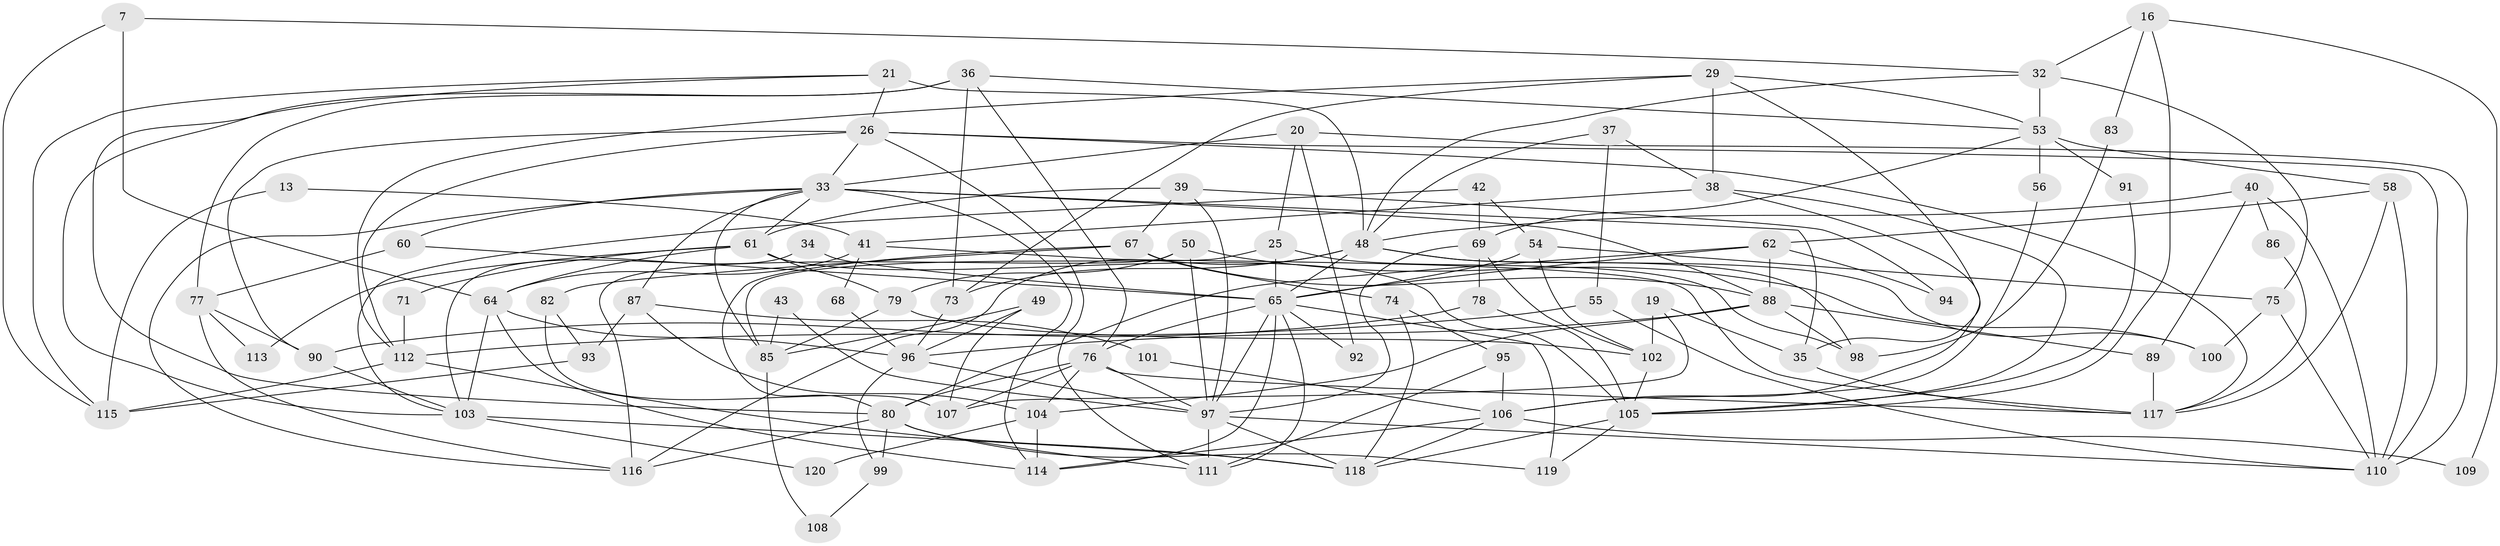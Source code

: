 // original degree distribution, {3: 0.24166666666666667, 2: 0.18333333333333332, 5: 0.18333333333333332, 6: 0.08333333333333333, 4: 0.23333333333333334, 9: 0.008333333333333333, 8: 0.016666666666666666, 7: 0.05}
// Generated by graph-tools (version 1.1) at 2025/53/03/04/25 21:53:46]
// undirected, 84 vertices, 187 edges
graph export_dot {
graph [start="1"]
  node [color=gray90,style=filled];
  7;
  13;
  16;
  19;
  20;
  21;
  25;
  26;
  29;
  32;
  33 [super="+11+9"];
  34;
  35 [super="+8"];
  36;
  37;
  38;
  39;
  40;
  41;
  42;
  43;
  48 [super="+15+46"];
  49;
  50;
  53;
  54 [super="+10"];
  55;
  56;
  58;
  60 [super="+22"];
  61;
  62;
  64 [super="+51"];
  65 [super="+23"];
  67;
  68;
  69;
  71;
  73 [super="+45"];
  74;
  75 [super="+52"];
  76 [super="+24"];
  77;
  78;
  79;
  80 [super="+44"];
  82;
  83;
  85;
  86;
  87;
  88 [super="+27"];
  89 [super="+59"];
  90;
  91;
  92;
  93;
  94;
  95;
  96 [super="+18+30"];
  97 [super="+17+5"];
  98;
  99 [super="+28"];
  100;
  101;
  102;
  103 [super="+66"];
  104;
  105 [super="+84"];
  106 [super="+63"];
  107;
  108;
  109;
  110 [super="+57"];
  111 [super="+81"];
  112 [super="+70"];
  113;
  114;
  115;
  116;
  117 [super="+47"];
  118 [super="+72"];
  119;
  120;
  7 -- 32;
  7 -- 64;
  7 -- 115;
  13 -- 115;
  13 -- 41;
  16 -- 32;
  16 -- 105;
  16 -- 83;
  16 -- 109;
  19 -- 107;
  19 -- 102;
  19 -- 35 [weight=2];
  20 -- 110;
  20 -- 25;
  20 -- 92;
  20 -- 33;
  21 -- 115;
  21 -- 26;
  21 -- 48 [weight=3];
  21 -- 80;
  25 -- 85;
  25 -- 98;
  25 -- 65;
  26 -- 110;
  26 -- 33;
  26 -- 90;
  26 -- 112 [weight=2];
  26 -- 111;
  26 -- 117;
  29 -- 53;
  29 -- 35;
  29 -- 38;
  29 -- 73;
  29 -- 112;
  32 -- 48;
  32 -- 53;
  32 -- 75;
  33 -- 85;
  33 -- 35;
  33 -- 116;
  33 -- 87;
  33 -- 61;
  33 -- 114;
  33 -- 88;
  33 -- 60;
  34 -- 103;
  34 -- 65;
  35 -- 117;
  36 -- 53;
  36 -- 73 [weight=2];
  36 -- 77;
  36 -- 103;
  36 -- 76;
  37 -- 38;
  37 -- 55;
  37 -- 48;
  38 -- 41;
  38 -- 106;
  38 -- 105;
  39 -- 61;
  39 -- 97;
  39 -- 67;
  39 -- 94;
  40 -- 110 [weight=2];
  40 -- 86;
  40 -- 89 [weight=2];
  40 -- 48;
  41 -- 64;
  41 -- 68;
  41 -- 117;
  42 -- 54;
  42 -- 69;
  42 -- 103;
  43 -- 85;
  43 -- 97;
  48 -- 116;
  48 -- 98;
  48 -- 100;
  48 -- 73;
  48 -- 65;
  49 -- 107;
  49 -- 85;
  49 -- 96;
  50 -- 116;
  50 -- 100;
  50 -- 79;
  50 -- 97;
  53 -- 69;
  53 -- 56;
  53 -- 58;
  53 -- 91;
  54 -- 65;
  54 -- 75;
  54 -- 102;
  55 -- 112;
  55 -- 110;
  56 -- 106;
  58 -- 62;
  58 -- 110;
  58 -- 117;
  60 -- 77;
  60 -- 65;
  61 -- 79;
  61 -- 64 [weight=2];
  61 -- 71;
  61 -- 105;
  61 -- 113;
  62 -- 88;
  62 -- 80;
  62 -- 94;
  62 -- 65;
  64 -- 114;
  64 -- 96 [weight=2];
  64 -- 103;
  65 -- 119;
  65 -- 92;
  65 -- 97;
  65 -- 76;
  65 -- 111;
  65 -- 114;
  67 -- 88;
  67 -- 74;
  67 -- 82;
  67 -- 80;
  68 -- 96;
  69 -- 78;
  69 -- 102;
  69 -- 97;
  71 -- 112;
  73 -- 96;
  74 -- 95;
  74 -- 118;
  75 -- 110 [weight=2];
  75 -- 100;
  76 -- 97 [weight=2];
  76 -- 104;
  76 -- 107;
  76 -- 80;
  76 -- 117;
  77 -- 90;
  77 -- 113;
  77 -- 116;
  78 -- 90;
  78 -- 105;
  79 -- 102;
  79 -- 85;
  80 -- 99 [weight=2];
  80 -- 116;
  80 -- 119;
  80 -- 111;
  82 -- 93;
  82 -- 107;
  83 -- 98;
  85 -- 108;
  86 -- 117;
  87 -- 104;
  87 -- 93;
  87 -- 101;
  88 -- 104 [weight=2];
  88 -- 89;
  88 -- 96;
  88 -- 98;
  89 -- 117;
  90 -- 103;
  91 -- 105;
  93 -- 115;
  95 -- 106;
  95 -- 111;
  96 -- 99;
  96 -- 97;
  97 -- 111 [weight=2];
  97 -- 118;
  97 -- 110;
  99 -- 108;
  101 -- 106;
  102 -- 105;
  103 -- 118 [weight=2];
  103 -- 120;
  104 -- 114;
  104 -- 120;
  105 -- 119;
  105 -- 118;
  106 -- 109;
  106 -- 118 [weight=2];
  106 -- 114;
  112 -- 115;
  112 -- 118;
}
